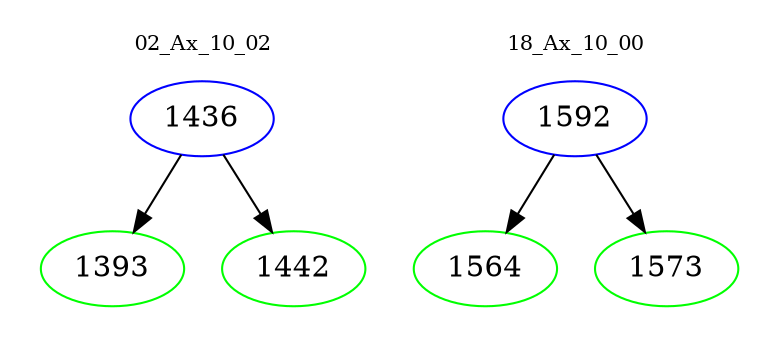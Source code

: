 digraph{
subgraph cluster_0 {
color = white
label = "02_Ax_10_02";
fontsize=10;
T0_1436 [label="1436", color="blue"]
T0_1436 -> T0_1393 [color="black"]
T0_1393 [label="1393", color="green"]
T0_1436 -> T0_1442 [color="black"]
T0_1442 [label="1442", color="green"]
}
subgraph cluster_1 {
color = white
label = "18_Ax_10_00";
fontsize=10;
T1_1592 [label="1592", color="blue"]
T1_1592 -> T1_1564 [color="black"]
T1_1564 [label="1564", color="green"]
T1_1592 -> T1_1573 [color="black"]
T1_1573 [label="1573", color="green"]
}
}
